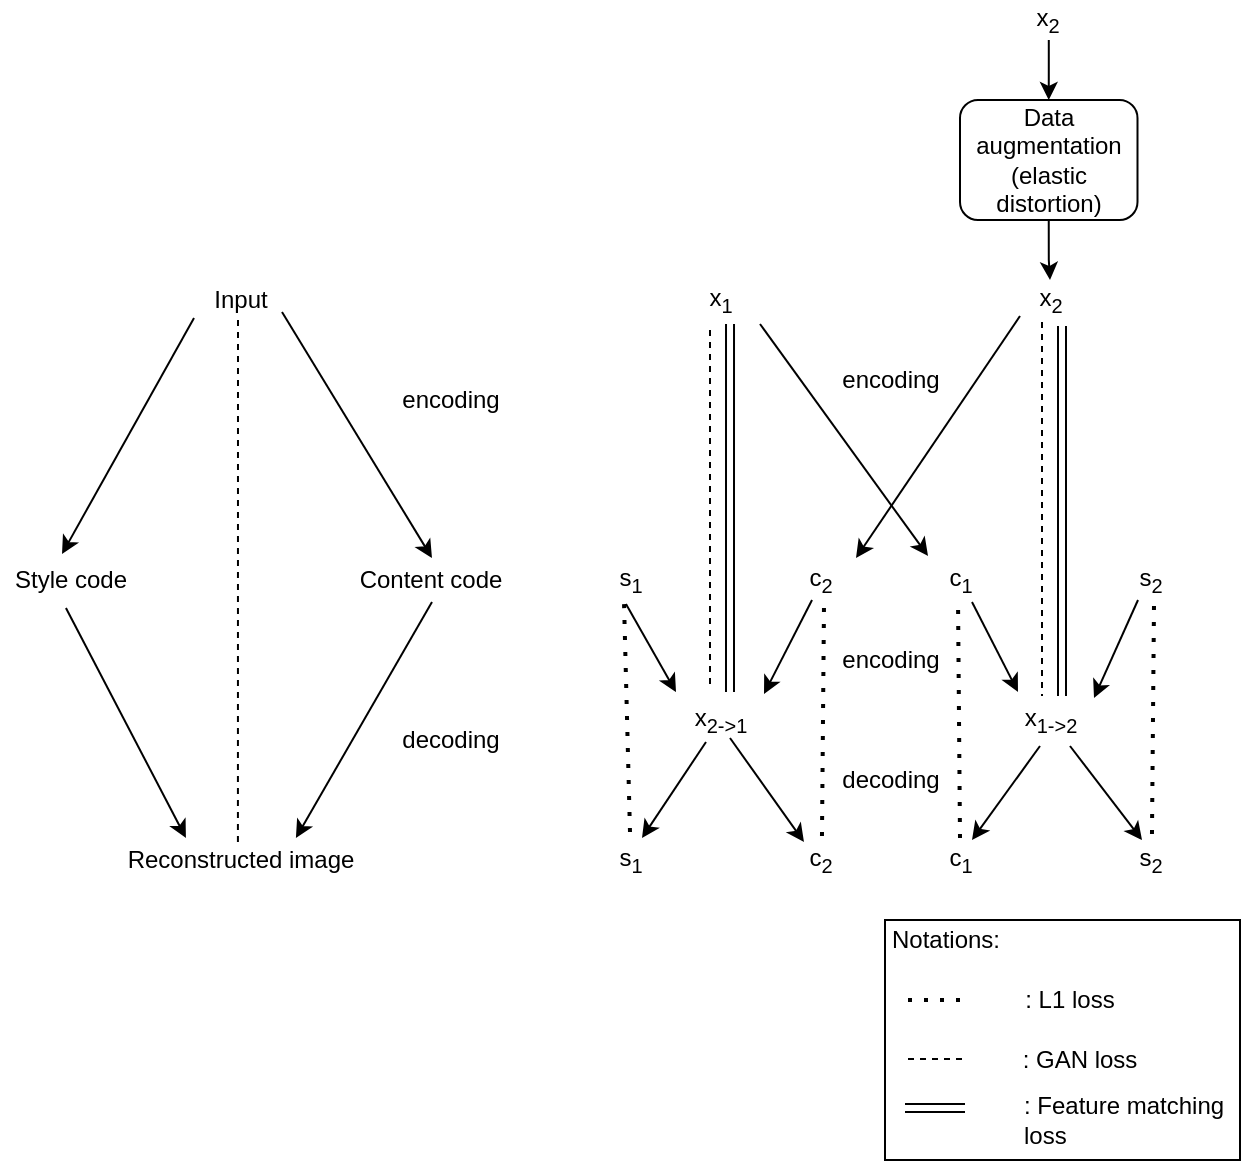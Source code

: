 <mxfile version="14.6.11" type="device"><diagram id="20v_aaBxxH2EKyWwojcy" name="Page-1"><mxGraphModel dx="868" dy="1579" grid="1" gridSize="10" guides="1" tooltips="1" connect="1" arrows="1" fold="1" page="1" pageScale="1" pageWidth="850" pageHeight="1100" math="0" shadow="0"><root><mxCell id="0"/><mxCell id="1" parent="0"/><mxCell id="SUAHi62MsRWjZF7X1JpE-1" value="Input" style="text;html=1;align=center;verticalAlign=middle;resizable=0;points=[];autosize=1;strokeColor=none;" parent="1" vertex="1"><mxGeometry x="140" y="50" width="40" height="20" as="geometry"/></mxCell><mxCell id="SUAHi62MsRWjZF7X1JpE-2" value="Reconstructed image" style="text;html=1;align=center;verticalAlign=middle;resizable=0;points=[];autosize=1;strokeColor=none;" parent="1" vertex="1"><mxGeometry x="95" y="330" width="130" height="20" as="geometry"/></mxCell><mxCell id="SUAHi62MsRWjZF7X1JpE-3" value="" style="endArrow=none;dashed=1;html=1;exitX=0.475;exitY=1;exitDx=0;exitDy=0;exitPerimeter=0;entryX=0.492;entryY=0.05;entryDx=0;entryDy=0;entryPerimeter=0;" parent="1" source="SUAHi62MsRWjZF7X1JpE-1" target="SUAHi62MsRWjZF7X1JpE-2" edge="1"><mxGeometry width="50" height="50" relative="1" as="geometry"><mxPoint x="210" y="270" as="sourcePoint"/><mxPoint x="260" y="220" as="targetPoint"/></mxGeometry></mxCell><mxCell id="SUAHi62MsRWjZF7X1JpE-4" value="Style code" style="text;html=1;align=center;verticalAlign=middle;resizable=0;points=[];autosize=1;strokeColor=none;" parent="1" vertex="1"><mxGeometry x="40" y="190" width="70" height="20" as="geometry"/></mxCell><mxCell id="SUAHi62MsRWjZF7X1JpE-5" value="Content code" style="text;html=1;align=center;verticalAlign=middle;resizable=0;points=[];autosize=1;strokeColor=none;" parent="1" vertex="1"><mxGeometry x="210" y="190" width="90" height="20" as="geometry"/></mxCell><mxCell id="SUAHi62MsRWjZF7X1JpE-6" value="" style="endArrow=classic;html=1;exitX=-0.075;exitY=0.95;exitDx=0;exitDy=0;exitPerimeter=0;entryX=0.443;entryY=-0.15;entryDx=0;entryDy=0;entryPerimeter=0;" parent="1" source="SUAHi62MsRWjZF7X1JpE-1" target="SUAHi62MsRWjZF7X1JpE-4" edge="1"><mxGeometry width="50" height="50" relative="1" as="geometry"><mxPoint x="210" y="270" as="sourcePoint"/><mxPoint x="260" y="220" as="targetPoint"/></mxGeometry></mxCell><mxCell id="SUAHi62MsRWjZF7X1JpE-7" value="" style="endArrow=classic;html=1;exitX=1.025;exitY=0.8;exitDx=0;exitDy=0;exitPerimeter=0;entryX=0.511;entryY=-0.05;entryDx=0;entryDy=0;entryPerimeter=0;" parent="1" source="SUAHi62MsRWjZF7X1JpE-1" target="SUAHi62MsRWjZF7X1JpE-5" edge="1"><mxGeometry width="50" height="50" relative="1" as="geometry"><mxPoint x="210" y="270" as="sourcePoint"/><mxPoint x="260" y="220" as="targetPoint"/></mxGeometry></mxCell><mxCell id="SUAHi62MsRWjZF7X1JpE-8" value="" style="endArrow=classic;html=1;exitX=0.471;exitY=1.2;exitDx=0;exitDy=0;exitPerimeter=0;entryX=0.292;entryY=-0.05;entryDx=0;entryDy=0;entryPerimeter=0;" parent="1" source="SUAHi62MsRWjZF7X1JpE-4" target="SUAHi62MsRWjZF7X1JpE-2" edge="1"><mxGeometry width="50" height="50" relative="1" as="geometry"><mxPoint x="210" y="270" as="sourcePoint"/><mxPoint x="260" y="220" as="targetPoint"/></mxGeometry></mxCell><mxCell id="SUAHi62MsRWjZF7X1JpE-9" value="" style="endArrow=classic;html=1;exitX=0.511;exitY=1.05;exitDx=0;exitDy=0;exitPerimeter=0;entryX=0.715;entryY=-0.05;entryDx=0;entryDy=0;entryPerimeter=0;" parent="1" source="SUAHi62MsRWjZF7X1JpE-5" target="SUAHi62MsRWjZF7X1JpE-2" edge="1"><mxGeometry width="50" height="50" relative="1" as="geometry"><mxPoint x="210" y="270" as="sourcePoint"/><mxPoint x="260" y="220" as="targetPoint"/></mxGeometry></mxCell><mxCell id="SUAHi62MsRWjZF7X1JpE-10" value="x&lt;sub&gt;1&lt;/sub&gt;" style="text;html=1;align=center;verticalAlign=middle;resizable=0;points=[];autosize=1;strokeColor=none;" parent="1" vertex="1"><mxGeometry x="385" y="50" width="30" height="20" as="geometry"/></mxCell><mxCell id="SUAHi62MsRWjZF7X1JpE-11" value="s&lt;sub&gt;1&lt;/sub&gt;" style="text;html=1;align=center;verticalAlign=middle;resizable=0;points=[];autosize=1;strokeColor=none;" parent="1" vertex="1"><mxGeometry x="340" y="190" width="30" height="20" as="geometry"/></mxCell><mxCell id="SUAHi62MsRWjZF7X1JpE-12" value="c&lt;sub&gt;2&lt;/sub&gt;" style="text;html=1;align=center;verticalAlign=middle;resizable=0;points=[];autosize=1;strokeColor=none;" parent="1" vertex="1"><mxGeometry x="435" y="190" width="30" height="20" as="geometry"/></mxCell><mxCell id="SUAHi62MsRWjZF7X1JpE-13" value="x&lt;sub&gt;2-&amp;gt;1&lt;/sub&gt;" style="text;html=1;align=center;verticalAlign=middle;resizable=0;points=[];autosize=1;strokeColor=none;" parent="1" vertex="1"><mxGeometry x="380" y="260" width="40" height="20" as="geometry"/></mxCell><mxCell id="SUAHi62MsRWjZF7X1JpE-14" value="s&lt;sub&gt;1&lt;/sub&gt;" style="text;html=1;align=center;verticalAlign=middle;resizable=0;points=[];autosize=1;strokeColor=none;" parent="1" vertex="1"><mxGeometry x="340" y="330" width="30" height="20" as="geometry"/></mxCell><mxCell id="SUAHi62MsRWjZF7X1JpE-15" value="c&lt;sub&gt;2&lt;/sub&gt;" style="text;html=1;align=center;verticalAlign=middle;resizable=0;points=[];autosize=1;strokeColor=none;" parent="1" vertex="1"><mxGeometry x="435" y="330" width="30" height="20" as="geometry"/></mxCell><mxCell id="SUAHi62MsRWjZF7X1JpE-16" value="x&lt;sub&gt;2&lt;/sub&gt;" style="text;html=1;align=center;verticalAlign=middle;resizable=0;points=[];autosize=1;strokeColor=none;" parent="1" vertex="1"><mxGeometry x="550" y="50" width="30" height="20" as="geometry"/></mxCell><mxCell id="SUAHi62MsRWjZF7X1JpE-17" value="c&lt;sub&gt;1&lt;/sub&gt;" style="text;html=1;align=center;verticalAlign=middle;resizable=0;points=[];autosize=1;strokeColor=none;" parent="1" vertex="1"><mxGeometry x="505" y="190" width="30" height="20" as="geometry"/></mxCell><mxCell id="SUAHi62MsRWjZF7X1JpE-18" value="s&lt;sub&gt;2&lt;/sub&gt;" style="text;html=1;align=center;verticalAlign=middle;resizable=0;points=[];autosize=1;strokeColor=none;" parent="1" vertex="1"><mxGeometry x="600" y="190" width="30" height="20" as="geometry"/></mxCell><mxCell id="SUAHi62MsRWjZF7X1JpE-19" value="x&lt;sub&gt;1-&amp;gt;2&lt;/sub&gt;" style="text;html=1;align=center;verticalAlign=middle;resizable=0;points=[];autosize=1;strokeColor=none;" parent="1" vertex="1"><mxGeometry x="545" y="260" width="40" height="20" as="geometry"/></mxCell><mxCell id="SUAHi62MsRWjZF7X1JpE-20" value="c&lt;sub&gt;1&lt;/sub&gt;" style="text;html=1;align=center;verticalAlign=middle;resizable=0;points=[];autosize=1;strokeColor=none;" parent="1" vertex="1"><mxGeometry x="505" y="330" width="30" height="20" as="geometry"/></mxCell><mxCell id="SUAHi62MsRWjZF7X1JpE-21" value="s&lt;sub&gt;2&lt;/sub&gt;" style="text;html=1;align=center;verticalAlign=middle;resizable=0;points=[];autosize=1;strokeColor=none;" parent="1" vertex="1"><mxGeometry x="600" y="330" width="30" height="20" as="geometry"/></mxCell><mxCell id="SUAHi62MsRWjZF7X1JpE-22" value="" style="endArrow=classic;html=1;exitX=0;exitY=0.9;exitDx=0;exitDy=0;exitPerimeter=0;" parent="1" source="SUAHi62MsRWjZF7X1JpE-16" edge="1"><mxGeometry width="50" height="50" relative="1" as="geometry"><mxPoint x="395" y="270" as="sourcePoint"/><mxPoint x="468" y="189" as="targetPoint"/></mxGeometry></mxCell><mxCell id="SUAHi62MsRWjZF7X1JpE-23" value="" style="endArrow=classic;html=1;exitX=0.367;exitY=1;exitDx=0;exitDy=0;exitPerimeter=0;entryX=1.05;entryY=-0.15;entryDx=0;entryDy=0;entryPerimeter=0;" parent="1" source="SUAHi62MsRWjZF7X1JpE-12" target="SUAHi62MsRWjZF7X1JpE-13" edge="1"><mxGeometry width="50" height="50" relative="1" as="geometry"><mxPoint x="395" y="270" as="sourcePoint"/><mxPoint x="445" y="220" as="targetPoint"/></mxGeometry></mxCell><mxCell id="SUAHi62MsRWjZF7X1JpE-25" value="" style="endArrow=none;dashed=1;html=1;entryX=0.3;entryY=-0.1;entryDx=0;entryDy=0;entryPerimeter=0;" parent="1" edge="1"><mxGeometry width="50" height="50" relative="1" as="geometry"><mxPoint x="561" y="71" as="sourcePoint"/><mxPoint x="561" y="258" as="targetPoint"/></mxGeometry></mxCell><mxCell id="SUAHi62MsRWjZF7X1JpE-26" value="" style="endArrow=classic;html=1;exitX=0.433;exitY=1.1;exitDx=0;exitDy=0;exitPerimeter=0;entryX=-0.05;entryY=-0.2;entryDx=0;entryDy=0;entryPerimeter=0;" parent="1" source="SUAHi62MsRWjZF7X1JpE-11" target="SUAHi62MsRWjZF7X1JpE-13" edge="1"><mxGeometry width="50" height="50" relative="1" as="geometry"><mxPoint x="456.01" y="220" as="sourcePoint"/><mxPoint x="420" y="258" as="targetPoint"/></mxGeometry></mxCell><mxCell id="SUAHi62MsRWjZF7X1JpE-27" value="" style="endArrow=none;dashed=1;html=1;dashPattern=1 3;strokeWidth=2;entryX=0.567;entryY=1.05;entryDx=0;entryDy=0;entryPerimeter=0;exitX=0.533;exitY=-0.1;exitDx=0;exitDy=0;exitPerimeter=0;" parent="1" source="SUAHi62MsRWjZF7X1JpE-15" target="SUAHi62MsRWjZF7X1JpE-12" edge="1"><mxGeometry width="50" height="50" relative="1" as="geometry"><mxPoint x="455" y="320" as="sourcePoint"/><mxPoint x="445" y="220" as="targetPoint"/></mxGeometry></mxCell><mxCell id="SUAHi62MsRWjZF7X1JpE-28" value="" style="endArrow=none;dashed=1;html=1;dashPattern=1 3;strokeWidth=2;entryX=0.4;entryY=1.05;entryDx=0;entryDy=0;entryPerimeter=0;exitX=0.5;exitY=-0.2;exitDx=0;exitDy=0;exitPerimeter=0;" parent="1" source="SUAHi62MsRWjZF7X1JpE-14" target="SUAHi62MsRWjZF7X1JpE-11" edge="1"><mxGeometry width="50" height="50" relative="1" as="geometry"><mxPoint x="335" y="417" as="sourcePoint"/><mxPoint x="336.02" y="300" as="targetPoint"/></mxGeometry></mxCell><mxCell id="SUAHi62MsRWjZF7X1JpE-29" value="" style="endArrow=classic;html=1;exitX=1.167;exitY=1.1;exitDx=0;exitDy=0;exitPerimeter=0;entryX=-0.033;entryY=-0.1;entryDx=0;entryDy=0;entryPerimeter=0;" parent="1" source="SUAHi62MsRWjZF7X1JpE-10" target="SUAHi62MsRWjZF7X1JpE-17" edge="1"><mxGeometry width="50" height="50" relative="1" as="geometry"><mxPoint x="430" y="69" as="sourcePoint"/><mxPoint x="505" y="170" as="targetPoint"/></mxGeometry></mxCell><mxCell id="SUAHi62MsRWjZF7X1JpE-31" value="" style="endArrow=classic;html=1;entryX=0.1;entryY=-0.2;entryDx=0;entryDy=0;entryPerimeter=0;exitX=0.7;exitY=1.05;exitDx=0;exitDy=0;exitPerimeter=0;" parent="1" source="SUAHi62MsRWjZF7X1JpE-17" target="SUAHi62MsRWjZF7X1JpE-19" edge="1"><mxGeometry width="50" height="50" relative="1" as="geometry"><mxPoint x="430.01" y="82" as="sourcePoint"/><mxPoint x="515.99" y="198" as="targetPoint"/></mxGeometry></mxCell><mxCell id="SUAHi62MsRWjZF7X1JpE-32" value="" style="endArrow=classic;html=1;exitX=0.3;exitY=1;exitDx=0;exitDy=0;exitPerimeter=0;" parent="1" source="SUAHi62MsRWjZF7X1JpE-18" edge="1"><mxGeometry width="50" height="50" relative="1" as="geometry"><mxPoint x="536" y="221" as="sourcePoint"/><mxPoint x="587" y="259" as="targetPoint"/></mxGeometry></mxCell><mxCell id="SUAHi62MsRWjZF7X1JpE-33" value="" style="endArrow=none;dashed=1;html=1;dashPattern=1 3;strokeWidth=2;exitX=0.5;exitY=-0.05;exitDx=0;exitDy=0;exitPerimeter=0;entryX=0.467;entryY=1;entryDx=0;entryDy=0;entryPerimeter=0;" parent="1" source="SUAHi62MsRWjZF7X1JpE-20" target="SUAHi62MsRWjZF7X1JpE-17" edge="1"><mxGeometry width="50" height="50" relative="1" as="geometry"><mxPoint x="370" y="270" as="sourcePoint"/><mxPoint x="420" y="220" as="targetPoint"/></mxGeometry></mxCell><mxCell id="SUAHi62MsRWjZF7X1JpE-34" value="" style="endArrow=none;dashed=1;html=1;dashPattern=1 3;strokeWidth=2;exitX=0.533;exitY=-0.15;exitDx=0;exitDy=0;exitPerimeter=0;entryX=0.567;entryY=1.05;entryDx=0;entryDy=0;entryPerimeter=0;" parent="1" source="SUAHi62MsRWjZF7X1JpE-21" target="SUAHi62MsRWjZF7X1JpE-18" edge="1"><mxGeometry width="50" height="50" relative="1" as="geometry"><mxPoint x="370" y="270" as="sourcePoint"/><mxPoint x="640" y="230" as="targetPoint"/></mxGeometry></mxCell><mxCell id="SUAHi62MsRWjZF7X1JpE-35" value="" style="endArrow=classic;html=1;exitX=0.325;exitY=1.05;exitDx=0;exitDy=0;exitPerimeter=0;entryX=0.7;entryY=-0.05;entryDx=0;entryDy=0;entryPerimeter=0;" parent="1" source="SUAHi62MsRWjZF7X1JpE-13" target="SUAHi62MsRWjZF7X1JpE-14" edge="1"><mxGeometry width="50" height="50" relative="1" as="geometry"><mxPoint x="370" y="270" as="sourcePoint"/><mxPoint x="420" y="220" as="targetPoint"/></mxGeometry></mxCell><mxCell id="SUAHi62MsRWjZF7X1JpE-36" value="" style="endArrow=classic;html=1;exitX=0.625;exitY=0.95;exitDx=0;exitDy=0;exitPerimeter=0;entryX=0.233;entryY=0.05;entryDx=0;entryDy=0;entryPerimeter=0;" parent="1" source="SUAHi62MsRWjZF7X1JpE-13" target="SUAHi62MsRWjZF7X1JpE-15" edge="1"><mxGeometry width="50" height="50" relative="1" as="geometry"><mxPoint x="370" y="270" as="sourcePoint"/><mxPoint x="420" y="220" as="targetPoint"/></mxGeometry></mxCell><mxCell id="SUAHi62MsRWjZF7X1JpE-37" value="" style="endArrow=classic;html=1;entryX=0.7;entryY=0;entryDx=0;entryDy=0;entryPerimeter=0;" parent="1" target="SUAHi62MsRWjZF7X1JpE-20" edge="1"><mxGeometry width="50" height="50" relative="1" as="geometry"><mxPoint x="560" y="283" as="sourcePoint"/><mxPoint x="420" y="220" as="targetPoint"/></mxGeometry></mxCell><mxCell id="SUAHi62MsRWjZF7X1JpE-38" value="" style="endArrow=classic;html=1;exitX=0.75;exitY=1.15;exitDx=0;exitDy=0;exitPerimeter=0;entryX=0.367;entryY=0;entryDx=0;entryDy=0;entryPerimeter=0;" parent="1" source="SUAHi62MsRWjZF7X1JpE-19" target="SUAHi62MsRWjZF7X1JpE-21" edge="1"><mxGeometry width="50" height="50" relative="1" as="geometry"><mxPoint x="370" y="270" as="sourcePoint"/><mxPoint x="420" y="220" as="targetPoint"/></mxGeometry></mxCell><mxCell id="SUAHi62MsRWjZF7X1JpE-39" value="encoding" style="text;html=1;align=center;verticalAlign=middle;resizable=0;points=[];autosize=1;strokeColor=none;" parent="1" vertex="1"><mxGeometry x="230" y="100" width="70" height="20" as="geometry"/></mxCell><mxCell id="SUAHi62MsRWjZF7X1JpE-40" value="decoding" style="text;html=1;align=center;verticalAlign=middle;resizable=0;points=[];autosize=1;strokeColor=none;" parent="1" vertex="1"><mxGeometry x="230" y="270" width="70" height="20" as="geometry"/></mxCell><mxCell id="SUAHi62MsRWjZF7X1JpE-41" value="encoding" style="text;html=1;align=center;verticalAlign=middle;resizable=0;points=[];autosize=1;strokeColor=none;" parent="1" vertex="1"><mxGeometry x="450" y="90" width="70" height="20" as="geometry"/></mxCell><mxCell id="SUAHi62MsRWjZF7X1JpE-42" value="decoding" style="text;html=1;align=center;verticalAlign=middle;resizable=0;points=[];autosize=1;strokeColor=none;" parent="1" vertex="1"><mxGeometry x="450" y="290" width="70" height="20" as="geometry"/></mxCell><mxCell id="SUAHi62MsRWjZF7X1JpE-43" value="encoding" style="text;html=1;align=center;verticalAlign=middle;resizable=0;points=[];autosize=1;strokeColor=none;" parent="1" vertex="1"><mxGeometry x="450" y="230" width="70" height="20" as="geometry"/></mxCell><mxCell id="SUAHi62MsRWjZF7X1JpE-56" value="" style="rounded=0;whiteSpace=wrap;html=1;" parent="1" vertex="1"><mxGeometry x="482.5" y="370" width="177.5" height="120" as="geometry"/></mxCell><mxCell id="SUAHi62MsRWjZF7X1JpE-57" value="Notations:" style="text;html=1;strokeColor=none;fillColor=none;align=center;verticalAlign=middle;whiteSpace=wrap;rounded=0;" parent="1" vertex="1"><mxGeometry x="492.5" y="370" width="40" height="20" as="geometry"/></mxCell><mxCell id="SUAHi62MsRWjZF7X1JpE-58" value="" style="endArrow=none;dashed=1;html=1;dashPattern=1 3;strokeWidth=2;" parent="1" edge="1"><mxGeometry width="50" height="50" relative="1" as="geometry"><mxPoint x="520" y="410" as="sourcePoint"/><mxPoint x="490" y="410" as="targetPoint"/></mxGeometry></mxCell><mxCell id="SUAHi62MsRWjZF7X1JpE-59" value=": L1 loss" style="text;html=1;strokeColor=none;fillColor=none;align=center;verticalAlign=middle;whiteSpace=wrap;rounded=0;" parent="1" vertex="1"><mxGeometry x="540" y="400" width="70" height="20" as="geometry"/></mxCell><mxCell id="SUAHi62MsRWjZF7X1JpE-64" value=": GAN loss" style="text;html=1;strokeColor=none;fillColor=none;align=center;verticalAlign=middle;whiteSpace=wrap;rounded=0;" parent="1" vertex="1"><mxGeometry x="545" y="430" width="70" height="20" as="geometry"/></mxCell><mxCell id="SUAHi62MsRWjZF7X1JpE-65" value="" style="endArrow=none;dashed=1;html=1;" parent="1" edge="1"><mxGeometry width="50" height="50" relative="1" as="geometry"><mxPoint x="494" y="439.5" as="sourcePoint"/><mxPoint x="524" y="439.5" as="targetPoint"/></mxGeometry></mxCell><mxCell id="yi5AEDTeIo9QRRyPddxU-7" style="edgeStyle=orthogonalEdgeStyle;rounded=0;orthogonalLoop=1;jettySize=auto;html=1;exitX=0.5;exitY=1;exitDx=0;exitDy=0;" parent="1" source="yi5AEDTeIo9QRRyPddxU-1" target="SUAHi62MsRWjZF7X1JpE-16" edge="1"><mxGeometry relative="1" as="geometry"/></mxCell><mxCell id="yi5AEDTeIo9QRRyPddxU-1" value="&lt;div&gt;Data augmentation (elastic distortion)&lt;br&gt;&lt;/div&gt;" style="rounded=1;whiteSpace=wrap;html=1;" parent="1" vertex="1"><mxGeometry x="520" y="-40" width="88.75" height="60" as="geometry"/></mxCell><mxCell id="yi5AEDTeIo9QRRyPddxU-4" value="" style="endArrow=none;dashed=1;html=1;" parent="1" edge="1"><mxGeometry width="50" height="50" relative="1" as="geometry"><mxPoint x="395" y="252" as="sourcePoint"/><mxPoint x="395" y="74" as="targetPoint"/></mxGeometry></mxCell><mxCell id="yi5AEDTeIo9QRRyPddxU-6" style="edgeStyle=orthogonalEdgeStyle;rounded=0;orthogonalLoop=1;jettySize=auto;html=1;entryX=0.5;entryY=0;entryDx=0;entryDy=0;" parent="1" source="yi5AEDTeIo9QRRyPddxU-5" target="yi5AEDTeIo9QRRyPddxU-1" edge="1"><mxGeometry relative="1" as="geometry"/></mxCell><mxCell id="yi5AEDTeIo9QRRyPddxU-5" value="x&lt;sub&gt;2&lt;/sub&gt;" style="text;html=1;strokeColor=none;fillColor=none;align=center;verticalAlign=middle;whiteSpace=wrap;rounded=0;" parent="1" vertex="1"><mxGeometry x="544.38" y="-90" width="40" height="20" as="geometry"/></mxCell><mxCell id="_rw73gSajy23zoUhPQBl-11" value="" style="shape=link;html=1;exitX=0.7;exitY=1.15;exitDx=0;exitDy=0;exitPerimeter=0;entryX=0.65;entryY=-0.1;entryDx=0;entryDy=0;entryPerimeter=0;" parent="1" source="SUAHi62MsRWjZF7X1JpE-16" target="SUAHi62MsRWjZF7X1JpE-19" edge="1"><mxGeometry width="100" relative="1" as="geometry"><mxPoint x="580" y="150" as="sourcePoint"/><mxPoint x="680" y="150" as="targetPoint"/></mxGeometry></mxCell><mxCell id="_rw73gSajy23zoUhPQBl-12" value="" style="shape=link;html=1;" parent="1" edge="1"><mxGeometry width="100" relative="1" as="geometry"><mxPoint x="492.5" y="464" as="sourcePoint"/><mxPoint x="522.5" y="464" as="targetPoint"/></mxGeometry></mxCell><mxCell id="_rw73gSajy23zoUhPQBl-13" value="&lt;div align=&quot;left&quot;&gt;: Feature matching loss&lt;/div&gt;" style="text;html=1;strokeColor=none;fillColor=none;align=left;verticalAlign=middle;whiteSpace=wrap;rounded=0;" parent="1" vertex="1"><mxGeometry x="550" y="460" width="117.5" height="20" as="geometry"/></mxCell><mxCell id="9EYhwzQODVghp0xqJigc-1" value="" style="shape=link;html=1;exitX=0.667;exitY=1.1;exitDx=0;exitDy=0;exitPerimeter=0;" edge="1" parent="1" source="SUAHi62MsRWjZF7X1JpE-10"><mxGeometry width="100" relative="1" as="geometry"><mxPoint x="581" y="83" as="sourcePoint"/><mxPoint x="405" y="256" as="targetPoint"/></mxGeometry></mxCell></root></mxGraphModel></diagram></mxfile>